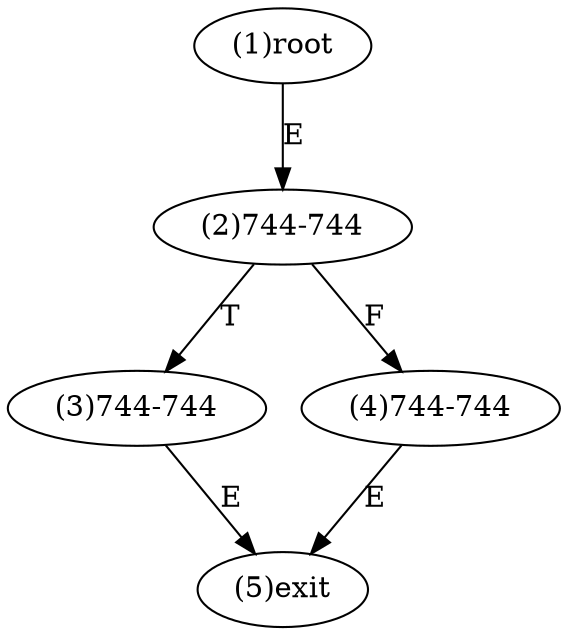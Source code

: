 digraph "" { 
1[ label="(1)root"];
2[ label="(2)744-744"];
3[ label="(3)744-744"];
4[ label="(4)744-744"];
5[ label="(5)exit"];
1->2[ label="E"];
2->4[ label="F"];
2->3[ label="T"];
3->5[ label="E"];
4->5[ label="E"];
}